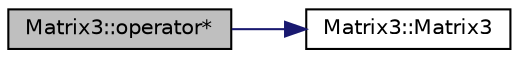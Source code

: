 digraph G
{
  edge [fontname="Helvetica",fontsize="10",labelfontname="Helvetica",labelfontsize="10"];
  node [fontname="Helvetica",fontsize="10",shape=record];
  rankdir="LR";
  Node1 [label="Matrix3::operator*",height=0.2,width=0.4,color="black", fillcolor="grey75", style="filled" fontcolor="black"];
  Node1 -> Node2 [color="midnightblue",fontsize="10",style="solid",fontname="Helvetica"];
  Node2 [label="Matrix3::Matrix3",height=0.2,width=0.4,color="black", fillcolor="white", style="filled",URL="$class_matrix3.html#a773fdcf139826ddb39c30e7d08bbdb90",tooltip="Default constructor."];
}
